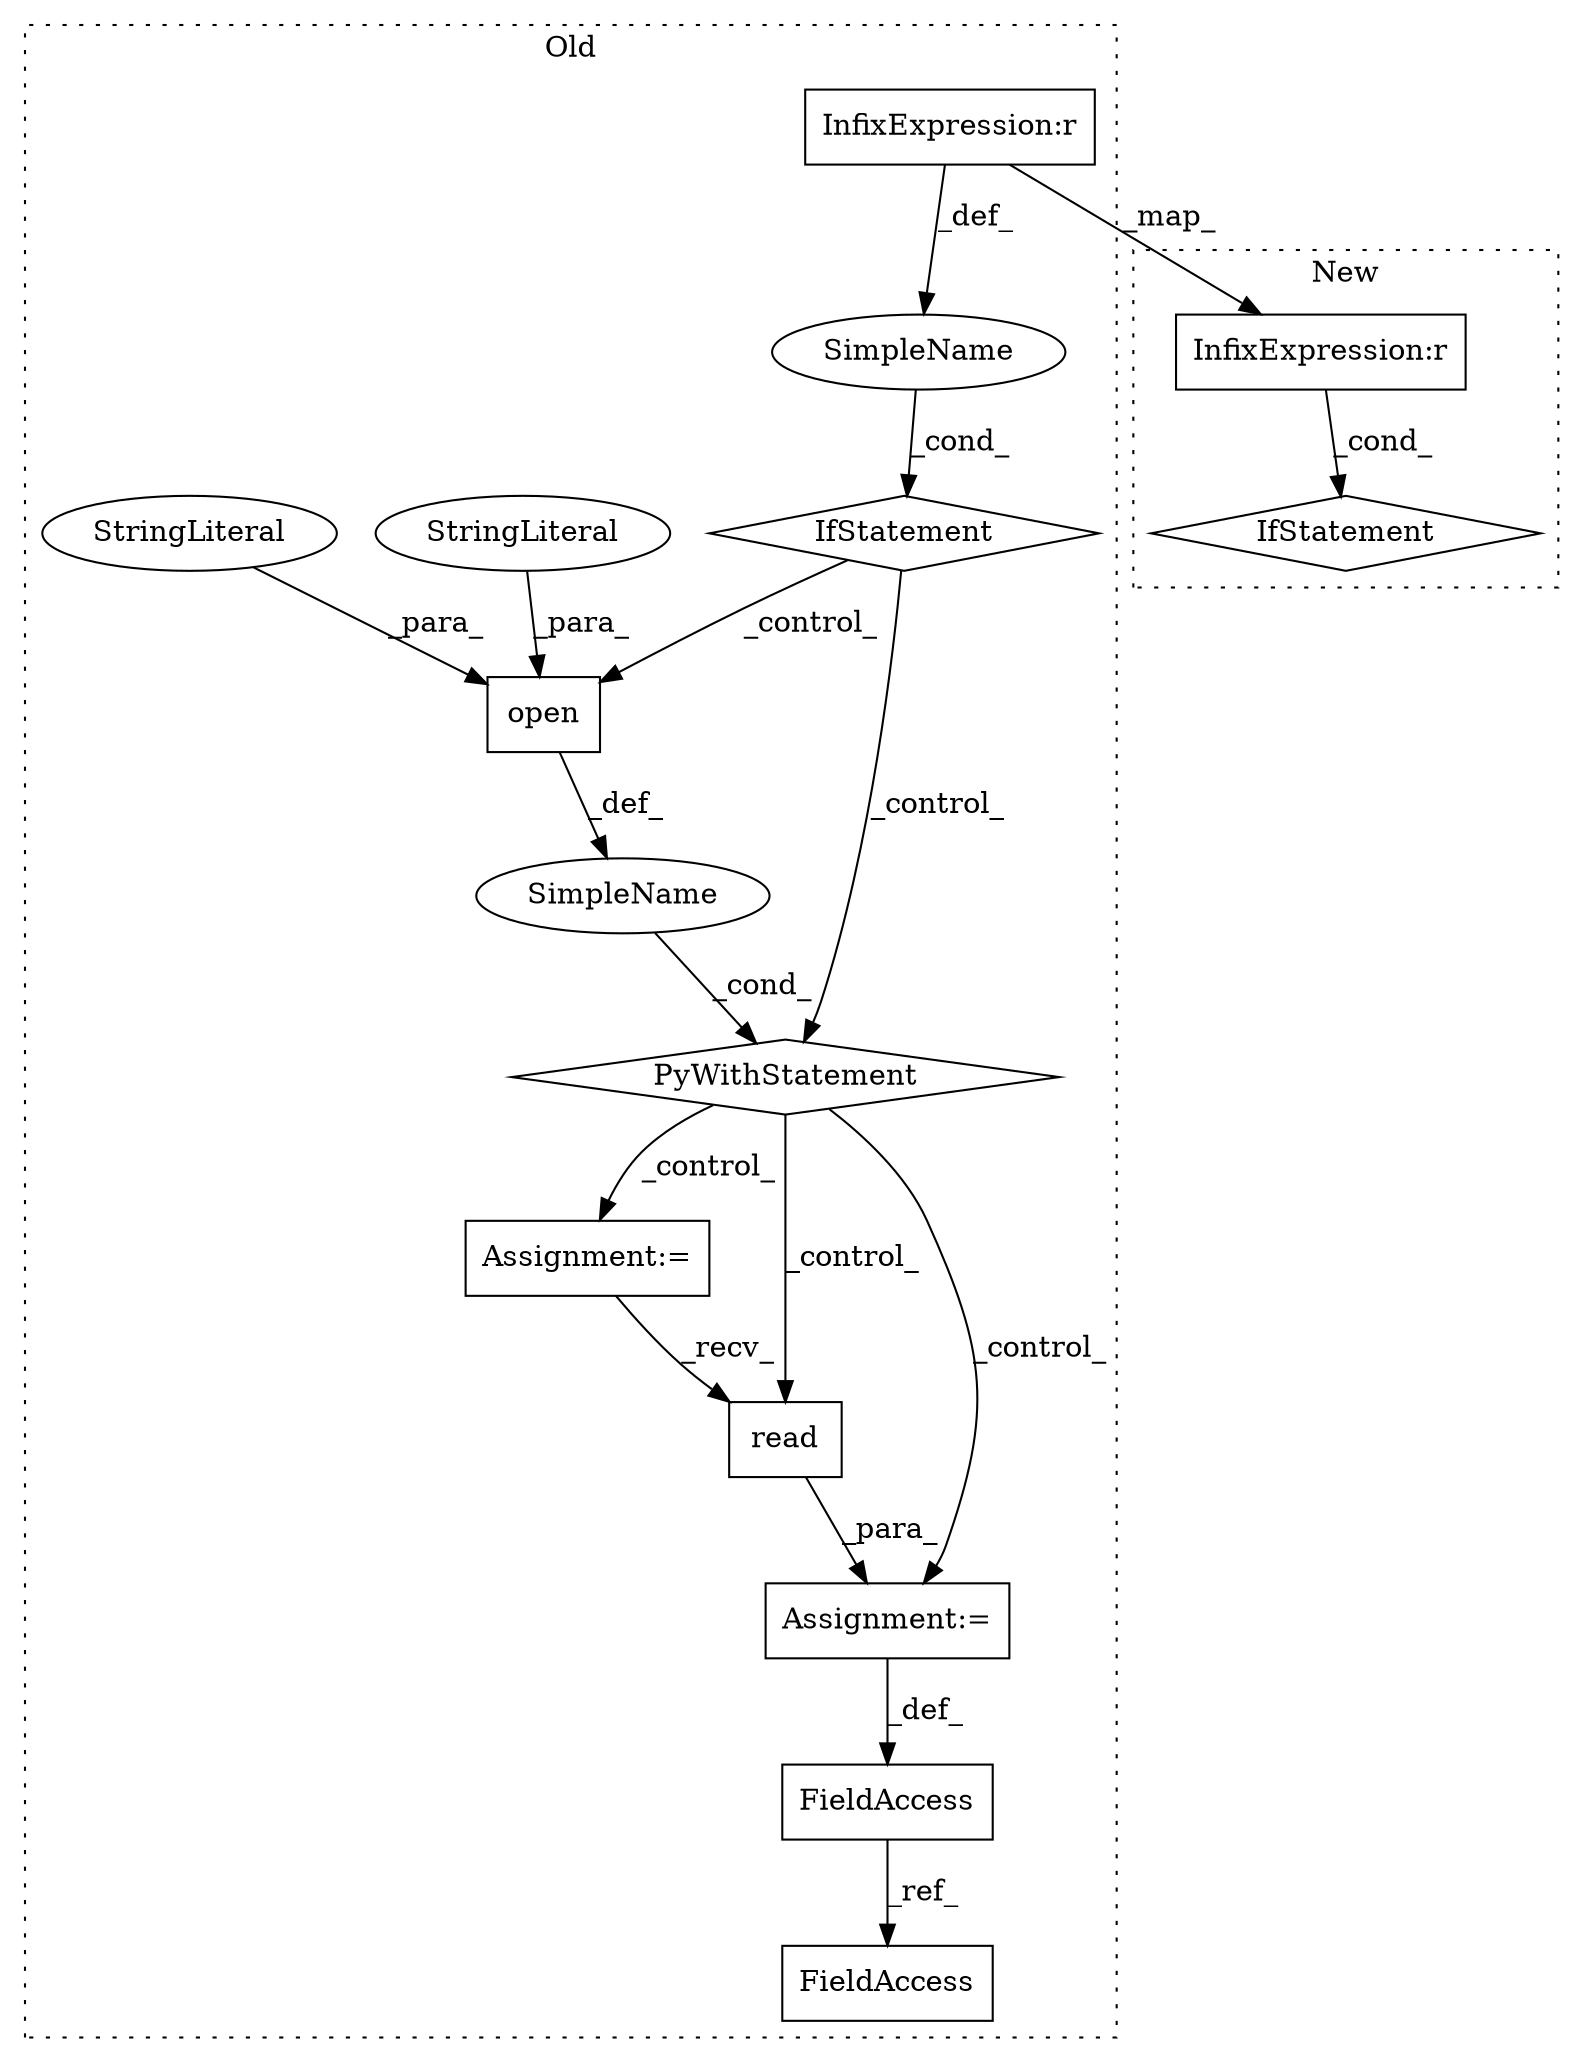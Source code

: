 digraph G {
subgraph cluster0 {
1 [label="open" a="32" s="3519,3545" l="5,1" shape="box"];
3 [label="StringLiteral" a="45" s="3524" l="13" shape="ellipse"];
4 [label="PyWithStatement" a="104" s="3509,3546" l="10,2" shape="diamond"];
5 [label="Assignment:=" a="7" s="3565" l="1" shape="box"];
6 [label="SimpleName" a="42" s="" l="" shape="ellipse"];
7 [label="Assignment:=" a="7" s="3580" l="1" shape="box"];
8 [label="read" a="32" s="3583" l="6" shape="box"];
9 [label="SimpleName" a="42" s="" l="" shape="ellipse"];
10 [label="IfStatement" a="25" s="3473,3499" l="4,2" shape="diamond"];
12 [label="InfixExpression:r" a="27" s="3485" l="4" shape="box"];
13 [label="FieldAccess" a="22" s="3576" l="4" shape="box"];
14 [label="FieldAccess" a="22" s="3626" l="4" shape="box"];
15 [label="StringLiteral" a="45" s="3538" l="7" shape="ellipse"];
label = "Old";
style="dotted";
}
subgraph cluster1 {
2 [label="IfStatement" a="25" s="5557,5583" l="4,2" shape="diamond"];
11 [label="InfixExpression:r" a="27" s="5569" l="4" shape="box"];
label = "New";
style="dotted";
}
1 -> 6 [label="_def_"];
3 -> 1 [label="_para_"];
4 -> 7 [label="_control_"];
4 -> 5 [label="_control_"];
4 -> 8 [label="_control_"];
5 -> 8 [label="_recv_"];
6 -> 4 [label="_cond_"];
7 -> 13 [label="_def_"];
8 -> 7 [label="_para_"];
9 -> 10 [label="_cond_"];
10 -> 1 [label="_control_"];
10 -> 4 [label="_control_"];
11 -> 2 [label="_cond_"];
12 -> 9 [label="_def_"];
12 -> 11 [label="_map_"];
13 -> 14 [label="_ref_"];
15 -> 1 [label="_para_"];
}